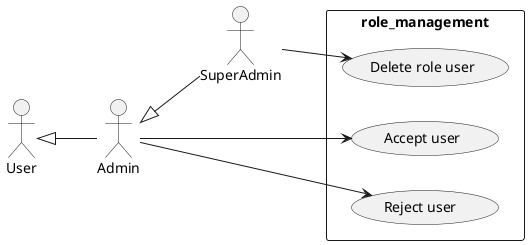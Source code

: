 @startuml role_management_use_case
left to right direction
skinparam packageStyle rect
skinparam shadowing false

actor User as u 
actor SuperAdmin as sa
actor Admin as a
u <|-- a
a <|-- sa


package role_management  {
( Delete role user ) as dru
( Accept user ) as au
( Reject user  ) as ru

}

left to right direction

sa --> dru
a --> au
a --> ru


@enduml